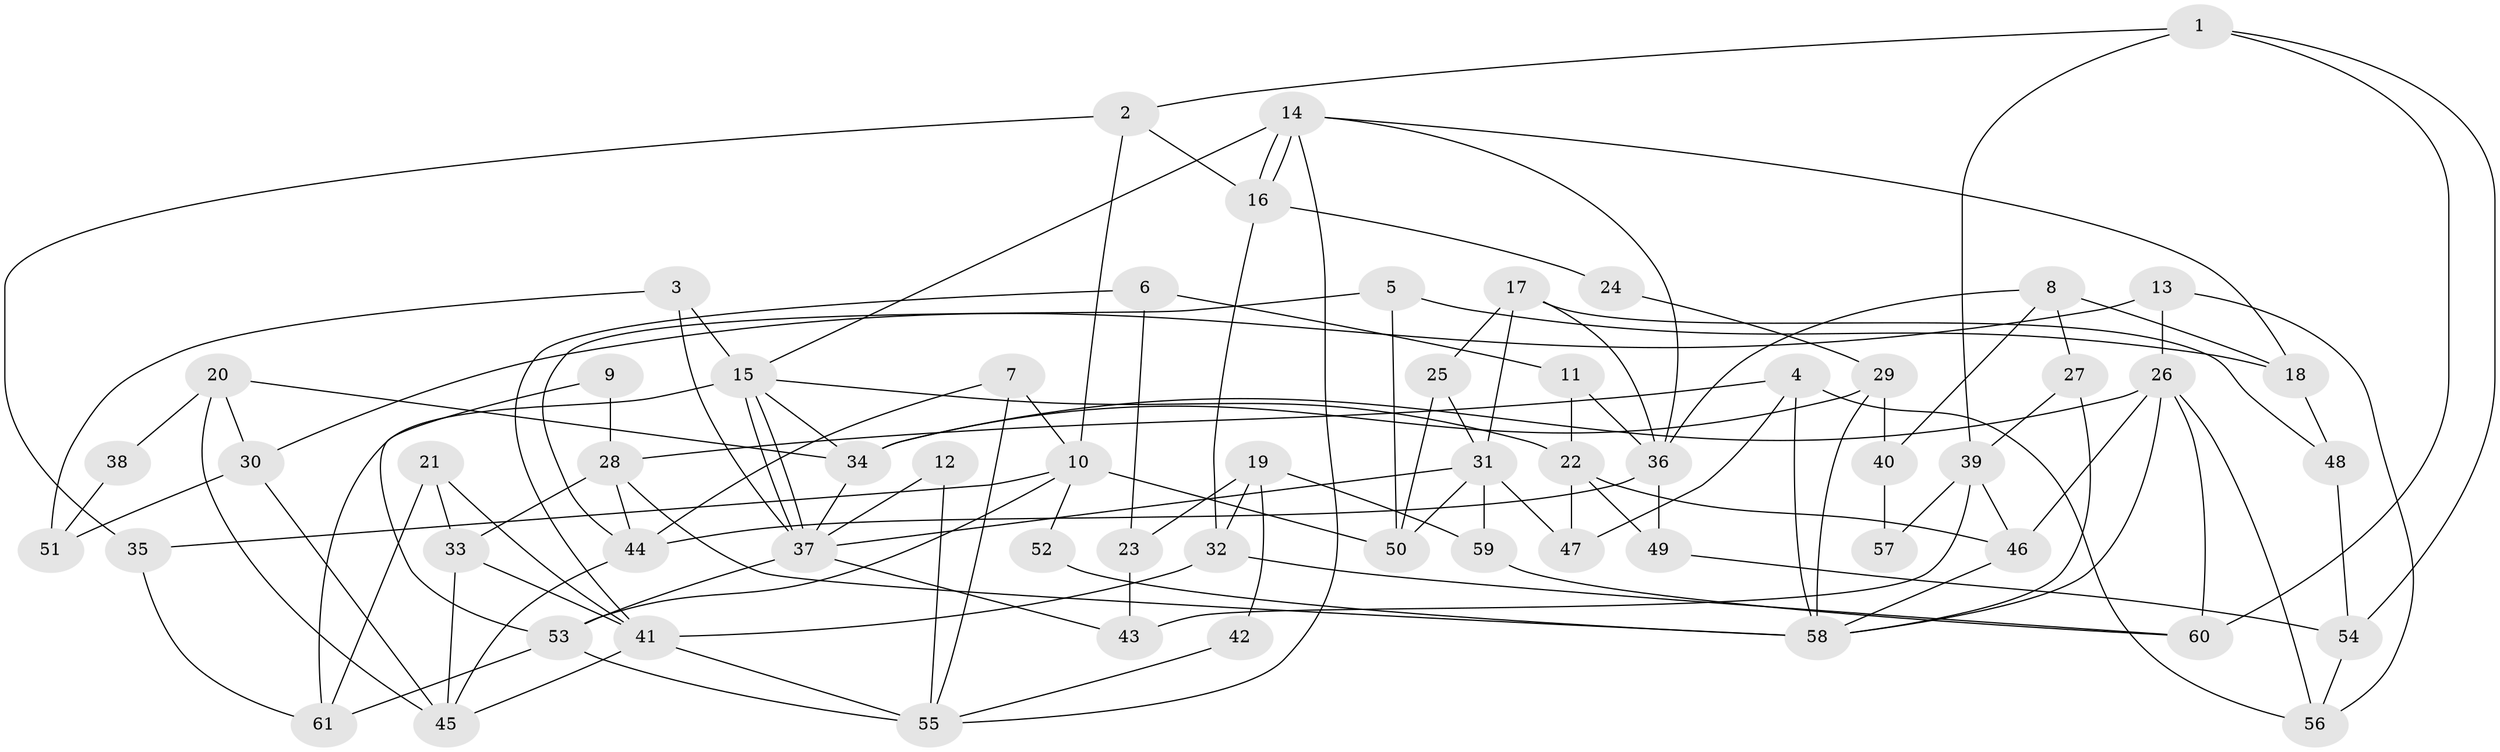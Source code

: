 // coarse degree distribution, {4: 0.35135135135135137, 5: 0.21621621621621623, 2: 0.13513513513513514, 3: 0.05405405405405406, 9: 0.02702702702702703, 8: 0.02702702702702703, 6: 0.16216216216216217, 7: 0.02702702702702703}
// Generated by graph-tools (version 1.1) at 2025/37/03/04/25 23:37:14]
// undirected, 61 vertices, 122 edges
graph export_dot {
  node [color=gray90,style=filled];
  1;
  2;
  3;
  4;
  5;
  6;
  7;
  8;
  9;
  10;
  11;
  12;
  13;
  14;
  15;
  16;
  17;
  18;
  19;
  20;
  21;
  22;
  23;
  24;
  25;
  26;
  27;
  28;
  29;
  30;
  31;
  32;
  33;
  34;
  35;
  36;
  37;
  38;
  39;
  40;
  41;
  42;
  43;
  44;
  45;
  46;
  47;
  48;
  49;
  50;
  51;
  52;
  53;
  54;
  55;
  56;
  57;
  58;
  59;
  60;
  61;
  1 -- 39;
  1 -- 54;
  1 -- 2;
  1 -- 60;
  2 -- 10;
  2 -- 16;
  2 -- 35;
  3 -- 15;
  3 -- 37;
  3 -- 51;
  4 -- 56;
  4 -- 58;
  4 -- 28;
  4 -- 47;
  5 -- 50;
  5 -- 44;
  5 -- 18;
  6 -- 11;
  6 -- 41;
  6 -- 23;
  7 -- 55;
  7 -- 44;
  7 -- 10;
  8 -- 18;
  8 -- 36;
  8 -- 27;
  8 -- 40;
  9 -- 28;
  9 -- 53;
  10 -- 53;
  10 -- 35;
  10 -- 50;
  10 -- 52;
  11 -- 36;
  11 -- 22;
  12 -- 37;
  12 -- 55;
  13 -- 26;
  13 -- 30;
  13 -- 56;
  14 -- 15;
  14 -- 16;
  14 -- 16;
  14 -- 18;
  14 -- 36;
  14 -- 55;
  15 -- 34;
  15 -- 37;
  15 -- 37;
  15 -- 22;
  15 -- 61;
  16 -- 24;
  16 -- 32;
  17 -- 36;
  17 -- 31;
  17 -- 25;
  17 -- 48;
  18 -- 48;
  19 -- 32;
  19 -- 59;
  19 -- 23;
  19 -- 42;
  20 -- 34;
  20 -- 45;
  20 -- 30;
  20 -- 38;
  21 -- 61;
  21 -- 41;
  21 -- 33;
  22 -- 47;
  22 -- 46;
  22 -- 49;
  23 -- 43;
  24 -- 29;
  25 -- 31;
  25 -- 50;
  26 -- 58;
  26 -- 46;
  26 -- 34;
  26 -- 56;
  26 -- 60;
  27 -- 39;
  27 -- 58;
  28 -- 33;
  28 -- 44;
  28 -- 58;
  29 -- 34;
  29 -- 58;
  29 -- 40;
  30 -- 45;
  30 -- 51;
  31 -- 50;
  31 -- 37;
  31 -- 47;
  31 -- 59;
  32 -- 60;
  32 -- 41;
  33 -- 45;
  33 -- 41;
  34 -- 37;
  35 -- 61;
  36 -- 49;
  36 -- 44;
  37 -- 53;
  37 -- 43;
  38 -- 51;
  39 -- 43;
  39 -- 46;
  39 -- 57;
  40 -- 57;
  41 -- 45;
  41 -- 55;
  42 -- 55;
  44 -- 45;
  46 -- 58;
  48 -- 54;
  49 -- 54;
  52 -- 58;
  53 -- 61;
  53 -- 55;
  54 -- 56;
  59 -- 60;
}
